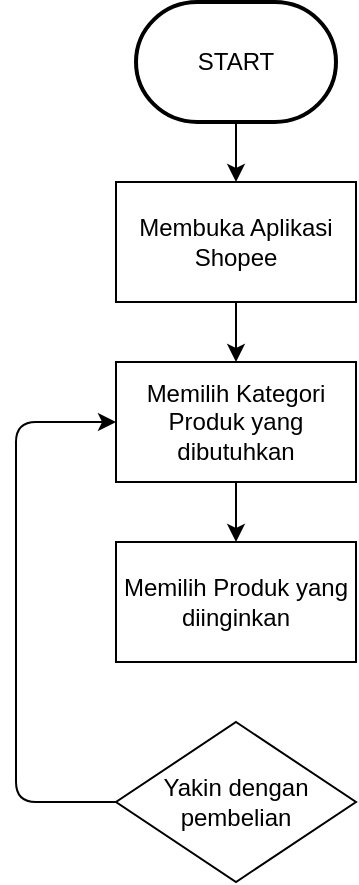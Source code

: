 <mxfile>
    <diagram id="ubW1tkI_ThZew9xtyqaF" name="Page-1">
        <mxGraphModel dx="502" dy="292" grid="1" gridSize="10" guides="1" tooltips="1" connect="1" arrows="1" fold="1" page="1" pageScale="1" pageWidth="850" pageHeight="1100" math="0" shadow="0">
            <root>
                <mxCell id="0"/>
                <mxCell id="1" parent="0"/>
                <mxCell id="66" style="edgeStyle=none;html=1;exitX=0.5;exitY=1;exitDx=0;exitDy=0;exitPerimeter=0;" edge="1" parent="1" source="62" target="63">
                    <mxGeometry relative="1" as="geometry"/>
                </mxCell>
                <mxCell id="62" value="START" style="strokeWidth=2;html=1;shape=mxgraph.flowchart.terminator;whiteSpace=wrap;" vertex="1" parent="1">
                    <mxGeometry x="320" y="80" width="100" height="60" as="geometry"/>
                </mxCell>
                <mxCell id="67" style="edgeStyle=none;html=1;exitX=0.5;exitY=1;exitDx=0;exitDy=0;entryX=0.5;entryY=0;entryDx=0;entryDy=0;" edge="1" parent="1" source="63" target="64">
                    <mxGeometry relative="1" as="geometry"/>
                </mxCell>
                <mxCell id="63" value="Membuka Aplikasi Shopee" style="rounded=0;whiteSpace=wrap;html=1;" vertex="1" parent="1">
                    <mxGeometry x="310" y="170" width="120" height="60" as="geometry"/>
                </mxCell>
                <mxCell id="68" style="edgeStyle=none;html=1;exitX=0.5;exitY=1;exitDx=0;exitDy=0;" edge="1" parent="1" source="64" target="65">
                    <mxGeometry relative="1" as="geometry"/>
                </mxCell>
                <mxCell id="64" value="Memilih Kategori Produk yang dibutuhkan" style="rounded=0;whiteSpace=wrap;html=1;" vertex="1" parent="1">
                    <mxGeometry x="310" y="260" width="120" height="60" as="geometry"/>
                </mxCell>
                <mxCell id="65" value="Memilih Produk yang diinginkan" style="rounded=0;whiteSpace=wrap;html=1;" vertex="1" parent="1">
                    <mxGeometry x="310" y="350" width="120" height="60" as="geometry"/>
                </mxCell>
                <mxCell id="74" style="edgeStyle=orthogonalEdgeStyle;html=1;exitX=0;exitY=0.5;exitDx=0;exitDy=0;entryX=0;entryY=0.5;entryDx=0;entryDy=0;" edge="1" parent="1" source="69" target="64">
                    <mxGeometry relative="1" as="geometry">
                        <Array as="points">
                            <mxPoint x="260" y="480"/>
                            <mxPoint x="260" y="290"/>
                        </Array>
                    </mxGeometry>
                </mxCell>
                <mxCell id="69" value="Yakin dengan pembelian" style="rhombus;whiteSpace=wrap;html=1;" vertex="1" parent="1">
                    <mxGeometry x="310" y="440" width="120" height="80" as="geometry"/>
                </mxCell>
            </root>
        </mxGraphModel>
    </diagram>
</mxfile>